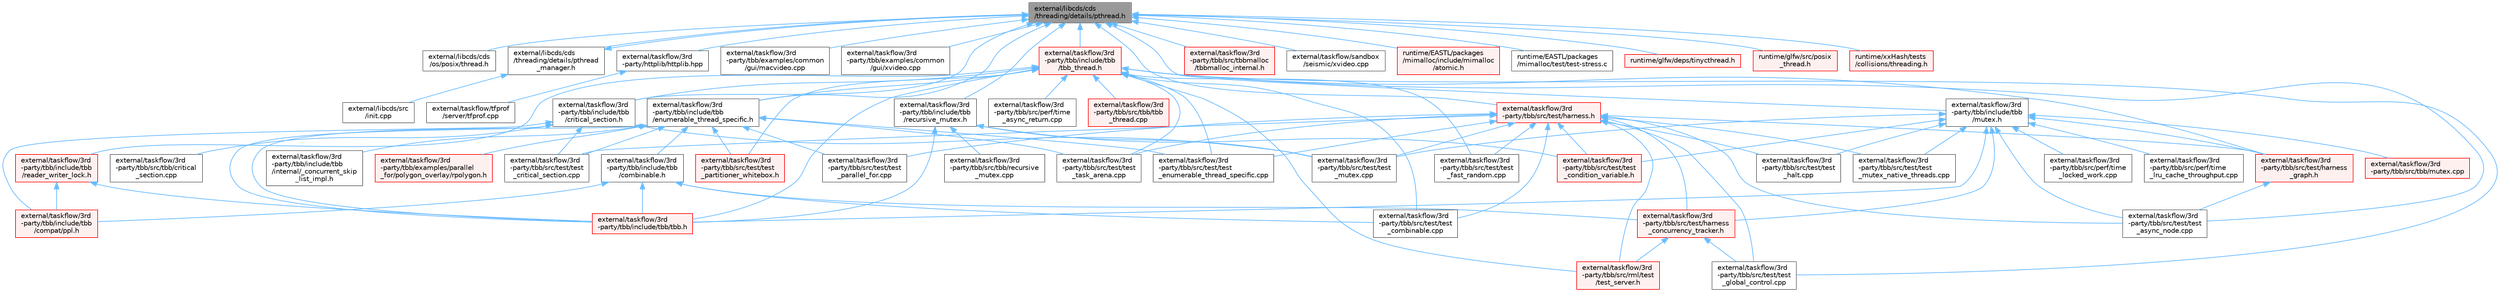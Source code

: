 digraph "external/libcds/cds/threading/details/pthread.h"
{
 // LATEX_PDF_SIZE
  bgcolor="transparent";
  edge [fontname=Helvetica,fontsize=10,labelfontname=Helvetica,labelfontsize=10];
  node [fontname=Helvetica,fontsize=10,shape=box,height=0.2,width=0.4];
  Node1 [id="Node000001",label="external/libcds/cds\l/threading/details/pthread.h",height=0.2,width=0.4,color="gray40", fillcolor="grey60", style="filled", fontcolor="black",tooltip=" "];
  Node1 -> Node2 [id="edge1_Node000001_Node000002",dir="back",color="steelblue1",style="solid",tooltip=" "];
  Node2 [id="Node000002",label="external/libcds/cds\l/os/posix/thread.h",height=0.2,width=0.4,color="grey40", fillcolor="white", style="filled",URL="$cds_2os_2posix_2thread_8h.html",tooltip=" "];
  Node1 -> Node3 [id="edge2_Node000001_Node000003",dir="back",color="steelblue1",style="solid",tooltip=" "];
  Node3 [id="Node000003",label="external/libcds/cds\l/threading/details/pthread\l_manager.h",height=0.2,width=0.4,color="grey40", fillcolor="white", style="filled",URL="$pthread__manager_8h.html",tooltip=" "];
  Node3 -> Node1 [id="edge3_Node000003_Node000001",dir="back",color="steelblue1",style="solid",tooltip=" "];
  Node3 -> Node4 [id="edge4_Node000003_Node000004",dir="back",color="steelblue1",style="solid",tooltip=" "];
  Node4 [id="Node000004",label="external/libcds/src\l/init.cpp",height=0.2,width=0.4,color="grey40", fillcolor="white", style="filled",URL="$libcds_2src_2init_8cpp.html",tooltip=" "];
  Node1 -> Node5 [id="edge5_Node000001_Node000005",dir="back",color="steelblue1",style="solid",tooltip=" "];
  Node5 [id="Node000005",label="external/taskflow/3rd\l-party/httplib/httplib.hpp",height=0.2,width=0.4,color="grey40", fillcolor="white", style="filled",URL="$httplib_8hpp.html",tooltip=" "];
  Node5 -> Node6 [id="edge6_Node000005_Node000006",dir="back",color="steelblue1",style="solid",tooltip=" "];
  Node6 [id="Node000006",label="external/taskflow/tfprof\l/server/tfprof.cpp",height=0.2,width=0.4,color="grey40", fillcolor="white", style="filled",URL="$tfprof_8cpp.html",tooltip=" "];
  Node1 -> Node7 [id="edge7_Node000001_Node000007",dir="back",color="steelblue1",style="solid",tooltip=" "];
  Node7 [id="Node000007",label="external/taskflow/3rd\l-party/tbb/examples/common\l/gui/macvideo.cpp",height=0.2,width=0.4,color="grey40", fillcolor="white", style="filled",URL="$macvideo_8cpp.html",tooltip=" "];
  Node1 -> Node8 [id="edge8_Node000001_Node000008",dir="back",color="steelblue1",style="solid",tooltip=" "];
  Node8 [id="Node000008",label="external/taskflow/3rd\l-party/tbb/examples/common\l/gui/xvideo.cpp",height=0.2,width=0.4,color="grey40", fillcolor="white", style="filled",URL="$3rd-party_2tbb_2examples_2common_2gui_2xvideo_8cpp.html",tooltip=" "];
  Node1 -> Node9 [id="edge9_Node000001_Node000009",dir="back",color="steelblue1",style="solid",tooltip=" "];
  Node9 [id="Node000009",label="external/taskflow/3rd\l-party/tbb/include/tbb\l/critical_section.h",height=0.2,width=0.4,color="grey40", fillcolor="white", style="filled",URL="$critical__section_8h.html",tooltip=" "];
  Node9 -> Node10 [id="edge10_Node000009_Node000010",dir="back",color="steelblue1",style="solid",tooltip=" "];
  Node10 [id="Node000010",label="external/taskflow/3rd\l-party/tbb/include/tbb\l/compat/ppl.h",height=0.2,width=0.4,color="red", fillcolor="#FFF0F0", style="filled",URL="$ppl_8h.html",tooltip=" "];
  Node9 -> Node12 [id="edge11_Node000009_Node000012",dir="back",color="steelblue1",style="solid",tooltip=" "];
  Node12 [id="Node000012",label="external/taskflow/3rd\l-party/tbb/include/tbb/tbb.h",height=0.2,width=0.4,color="red", fillcolor="#FFF0F0", style="filled",URL="$tbb_8h.html",tooltip=" "];
  Node9 -> Node15 [id="edge12_Node000009_Node000015",dir="back",color="steelblue1",style="solid",tooltip=" "];
  Node15 [id="Node000015",label="external/taskflow/3rd\l-party/tbb/src/tbb/critical\l_section.cpp",height=0.2,width=0.4,color="grey40", fillcolor="white", style="filled",URL="$critical__section_8cpp.html",tooltip=" "];
  Node9 -> Node16 [id="edge13_Node000009_Node000016",dir="back",color="steelblue1",style="solid",tooltip=" "];
  Node16 [id="Node000016",label="external/taskflow/3rd\l-party/tbb/src/test/test\l_critical_section.cpp",height=0.2,width=0.4,color="grey40", fillcolor="white", style="filled",URL="$test__critical__section_8cpp.html",tooltip=" "];
  Node9 -> Node17 [id="edge14_Node000009_Node000017",dir="back",color="steelblue1",style="solid",tooltip=" "];
  Node17 [id="Node000017",label="external/taskflow/3rd\l-party/tbb/src/test/test\l_mutex.cpp",height=0.2,width=0.4,color="grey40", fillcolor="white", style="filled",URL="$test__mutex_8cpp.html",tooltip=" "];
  Node1 -> Node18 [id="edge15_Node000001_Node000018",dir="back",color="steelblue1",style="solid",tooltip=" "];
  Node18 [id="Node000018",label="external/taskflow/3rd\l-party/tbb/include/tbb\l/enumerable_thread_specific.h",height=0.2,width=0.4,color="grey40", fillcolor="white", style="filled",URL="$enumerable__thread__specific_8h.html",tooltip=" "];
  Node18 -> Node19 [id="edge16_Node000018_Node000019",dir="back",color="steelblue1",style="solid",tooltip=" "];
  Node19 [id="Node000019",label="external/taskflow/3rd\l-party/tbb/examples/parallel\l_for/polygon_overlay/rpolygon.h",height=0.2,width=0.4,color="red", fillcolor="#FFF0F0", style="filled",URL="$rpolygon_8h.html",tooltip=" "];
  Node18 -> Node24 [id="edge17_Node000018_Node000024",dir="back",color="steelblue1",style="solid",tooltip=" "];
  Node24 [id="Node000024",label="external/taskflow/3rd\l-party/tbb/include/tbb\l/combinable.h",height=0.2,width=0.4,color="grey40", fillcolor="white", style="filled",URL="$combinable_8h.html",tooltip=" "];
  Node24 -> Node10 [id="edge18_Node000024_Node000010",dir="back",color="steelblue1",style="solid",tooltip=" "];
  Node24 -> Node12 [id="edge19_Node000024_Node000012",dir="back",color="steelblue1",style="solid",tooltip=" "];
  Node24 -> Node25 [id="edge20_Node000024_Node000025",dir="back",color="steelblue1",style="solid",tooltip=" "];
  Node25 [id="Node000025",label="external/taskflow/3rd\l-party/tbb/src/test/harness\l_concurrency_tracker.h",height=0.2,width=0.4,color="red", fillcolor="#FFF0F0", style="filled",URL="$harness__concurrency__tracker_8h.html",tooltip=" "];
  Node25 -> Node26 [id="edge21_Node000025_Node000026",dir="back",color="steelblue1",style="solid",tooltip=" "];
  Node26 [id="Node000026",label="external/taskflow/3rd\l-party/tbb/src/rml/test\l/test_server.h",height=0.2,width=0.4,color="red", fillcolor="#FFF0F0", style="filled",URL="$test__server_8h.html",tooltip=" "];
  Node25 -> Node30 [id="edge22_Node000025_Node000030",dir="back",color="steelblue1",style="solid",tooltip=" "];
  Node30 [id="Node000030",label="external/taskflow/3rd\l-party/tbb/src/test/test\l_global_control.cpp",height=0.2,width=0.4,color="grey40", fillcolor="white", style="filled",URL="$test__global__control_8cpp.html",tooltip=" "];
  Node24 -> Node35 [id="edge23_Node000024_Node000035",dir="back",color="steelblue1",style="solid",tooltip=" "];
  Node35 [id="Node000035",label="external/taskflow/3rd\l-party/tbb/src/test/test\l_combinable.cpp",height=0.2,width=0.4,color="grey40", fillcolor="white", style="filled",URL="$test__combinable_8cpp.html",tooltip=" "];
  Node18 -> Node36 [id="edge24_Node000018_Node000036",dir="back",color="steelblue1",style="solid",tooltip=" "];
  Node36 [id="Node000036",label="external/taskflow/3rd\l-party/tbb/include/tbb\l/internal/_concurrent_skip\l_list_impl.h",height=0.2,width=0.4,color="grey40", fillcolor="white", style="filled",URL="$__concurrent__skip__list__impl_8h.html",tooltip=" "];
  Node18 -> Node12 [id="edge25_Node000018_Node000012",dir="back",color="steelblue1",style="solid",tooltip=" "];
  Node18 -> Node16 [id="edge26_Node000018_Node000016",dir="back",color="steelblue1",style="solid",tooltip=" "];
  Node18 -> Node37 [id="edge27_Node000018_Node000037",dir="back",color="steelblue1",style="solid",tooltip=" "];
  Node37 [id="Node000037",label="external/taskflow/3rd\l-party/tbb/src/test/test\l_enumerable_thread_specific.cpp",height=0.2,width=0.4,color="grey40", fillcolor="white", style="filled",URL="$test__enumerable__thread__specific_8cpp.html",tooltip=" "];
  Node18 -> Node38 [id="edge28_Node000018_Node000038",dir="back",color="steelblue1",style="solid",tooltip=" "];
  Node38 [id="Node000038",label="external/taskflow/3rd\l-party/tbb/src/test/test\l_parallel_for.cpp",height=0.2,width=0.4,color="grey40", fillcolor="white", style="filled",URL="$test__parallel__for_8cpp.html",tooltip=" "];
  Node18 -> Node39 [id="edge29_Node000018_Node000039",dir="back",color="steelblue1",style="solid",tooltip=" "];
  Node39 [id="Node000039",label="external/taskflow/3rd\l-party/tbb/src/test/test\l_partitioner_whitebox.h",height=0.2,width=0.4,color="red", fillcolor="#FFF0F0", style="filled",URL="$test__partitioner__whitebox_8h.html",tooltip=" "];
  Node18 -> Node41 [id="edge30_Node000018_Node000041",dir="back",color="steelblue1",style="solid",tooltip=" "];
  Node41 [id="Node000041",label="external/taskflow/3rd\l-party/tbb/src/test/test\l_task_arena.cpp",height=0.2,width=0.4,color="grey40", fillcolor="white", style="filled",URL="$test__task__arena_8cpp.html",tooltip=" "];
  Node1 -> Node42 [id="edge31_Node000001_Node000042",dir="back",color="steelblue1",style="solid",tooltip=" "];
  Node42 [id="Node000042",label="external/taskflow/3rd\l-party/tbb/include/tbb\l/mutex.h",height=0.2,width=0.4,color="grey40", fillcolor="white", style="filled",URL="$mutex_8h.html",tooltip=" "];
  Node42 -> Node12 [id="edge32_Node000042_Node000012",dir="back",color="steelblue1",style="solid",tooltip=" "];
  Node42 -> Node43 [id="edge33_Node000042_Node000043",dir="back",color="steelblue1",style="solid",tooltip=" "];
  Node43 [id="Node000043",label="external/taskflow/3rd\l-party/tbb/src/perf/time\l_locked_work.cpp",height=0.2,width=0.4,color="grey40", fillcolor="white", style="filled",URL="$time__locked__work_8cpp.html",tooltip=" "];
  Node42 -> Node44 [id="edge34_Node000042_Node000044",dir="back",color="steelblue1",style="solid",tooltip=" "];
  Node44 [id="Node000044",label="external/taskflow/3rd\l-party/tbb/src/perf/time\l_lru_cache_throughput.cpp",height=0.2,width=0.4,color="grey40", fillcolor="white", style="filled",URL="$time__lru__cache__throughput_8cpp.html",tooltip=" "];
  Node42 -> Node45 [id="edge35_Node000042_Node000045",dir="back",color="steelblue1",style="solid",tooltip=" "];
  Node45 [id="Node000045",label="external/taskflow/3rd\l-party/tbb/src/tbb/mutex.cpp",height=0.2,width=0.4,color="red", fillcolor="#FFF0F0", style="filled",URL="$mutex_8cpp.html",tooltip=" "];
  Node42 -> Node25 [id="edge36_Node000042_Node000025",dir="back",color="steelblue1",style="solid",tooltip=" "];
  Node42 -> Node52 [id="edge37_Node000042_Node000052",dir="back",color="steelblue1",style="solid",tooltip=" "];
  Node52 [id="Node000052",label="external/taskflow/3rd\l-party/tbb/src/test/harness\l_graph.h",height=0.2,width=0.4,color="red", fillcolor="#FFF0F0", style="filled",URL="$harness__graph_8h.html",tooltip=" "];
  Node52 -> Node53 [id="edge38_Node000052_Node000053",dir="back",color="steelblue1",style="solid",tooltip=" "];
  Node53 [id="Node000053",label="external/taskflow/3rd\l-party/tbb/src/test/test\l_async_node.cpp",height=0.2,width=0.4,color="grey40", fillcolor="white", style="filled",URL="$test__async__node_8cpp.html",tooltip=" "];
  Node42 -> Node53 [id="edge39_Node000042_Node000053",dir="back",color="steelblue1",style="solid",tooltip=" "];
  Node42 -> Node73 [id="edge40_Node000042_Node000073",dir="back",color="steelblue1",style="solid",tooltip=" "];
  Node73 [id="Node000073",label="external/taskflow/3rd\l-party/tbb/src/test/test\l_condition_variable.h",height=0.2,width=0.4,color="red", fillcolor="#FFF0F0", style="filled",URL="$test__condition__variable_8h.html",tooltip=" "];
  Node42 -> Node75 [id="edge41_Node000042_Node000075",dir="back",color="steelblue1",style="solid",tooltip=" "];
  Node75 [id="Node000075",label="external/taskflow/3rd\l-party/tbb/src/test/test\l_halt.cpp",height=0.2,width=0.4,color="grey40", fillcolor="white", style="filled",URL="$test__halt_8cpp.html",tooltip=" "];
  Node42 -> Node17 [id="edge42_Node000042_Node000017",dir="back",color="steelblue1",style="solid",tooltip=" "];
  Node42 -> Node76 [id="edge43_Node000042_Node000076",dir="back",color="steelblue1",style="solid",tooltip=" "];
  Node76 [id="Node000076",label="external/taskflow/3rd\l-party/tbb/src/test/test\l_mutex_native_threads.cpp",height=0.2,width=0.4,color="grey40", fillcolor="white", style="filled",URL="$test__mutex__native__threads_8cpp.html",tooltip=" "];
  Node1 -> Node77 [id="edge44_Node000001_Node000077",dir="back",color="steelblue1",style="solid",tooltip=" "];
  Node77 [id="Node000077",label="external/taskflow/3rd\l-party/tbb/include/tbb\l/recursive_mutex.h",height=0.2,width=0.4,color="grey40", fillcolor="white", style="filled",URL="$recursive__mutex_8h.html",tooltip=" "];
  Node77 -> Node12 [id="edge45_Node000077_Node000012",dir="back",color="steelblue1",style="solid",tooltip=" "];
  Node77 -> Node78 [id="edge46_Node000077_Node000078",dir="back",color="steelblue1",style="solid",tooltip=" "];
  Node78 [id="Node000078",label="external/taskflow/3rd\l-party/tbb/src/tbb/recursive\l_mutex.cpp",height=0.2,width=0.4,color="grey40", fillcolor="white", style="filled",URL="$recursive__mutex_8cpp.html",tooltip=" "];
  Node77 -> Node73 [id="edge47_Node000077_Node000073",dir="back",color="steelblue1",style="solid",tooltip=" "];
  Node77 -> Node17 [id="edge48_Node000077_Node000017",dir="back",color="steelblue1",style="solid",tooltip=" "];
  Node1 -> Node79 [id="edge49_Node000001_Node000079",dir="back",color="steelblue1",style="solid",tooltip=" "];
  Node79 [id="Node000079",label="external/taskflow/3rd\l-party/tbb/include/tbb\l/tbb_thread.h",height=0.2,width=0.4,color="red", fillcolor="#FFF0F0", style="filled",URL="$tbb__thread_8h.html",tooltip=" "];
  Node79 -> Node9 [id="edge50_Node000079_Node000009",dir="back",color="steelblue1",style="solid",tooltip=" "];
  Node79 -> Node18 [id="edge51_Node000079_Node000018",dir="back",color="steelblue1",style="solid",tooltip=" "];
  Node79 -> Node80 [id="edge52_Node000079_Node000080",dir="back",color="steelblue1",style="solid",tooltip=" "];
  Node80 [id="Node000080",label="external/taskflow/3rd\l-party/tbb/include/tbb\l/reader_writer_lock.h",height=0.2,width=0.4,color="red", fillcolor="#FFF0F0", style="filled",URL="$reader__writer__lock_8h.html",tooltip=" "];
  Node80 -> Node10 [id="edge53_Node000080_Node000010",dir="back",color="steelblue1",style="solid",tooltip=" "];
  Node80 -> Node12 [id="edge54_Node000080_Node000012",dir="back",color="steelblue1",style="solid",tooltip=" "];
  Node79 -> Node12 [id="edge55_Node000079_Node000012",dir="back",color="steelblue1",style="solid",tooltip=" "];
  Node79 -> Node83 [id="edge56_Node000079_Node000083",dir="back",color="steelblue1",style="solid",tooltip=" "];
  Node83 [id="Node000083",label="external/taskflow/3rd\l-party/tbb/src/perf/time\l_async_return.cpp",height=0.2,width=0.4,color="grey40", fillcolor="white", style="filled",URL="$time__async__return_8cpp.html",tooltip=" "];
  Node79 -> Node26 [id="edge57_Node000079_Node000026",dir="back",color="steelblue1",style="solid",tooltip=" "];
  Node79 -> Node84 [id="edge58_Node000079_Node000084",dir="back",color="steelblue1",style="solid",tooltip=" "];
  Node84 [id="Node000084",label="external/taskflow/3rd\l-party/tbb/src/tbb/tbb\l_thread.cpp",height=0.2,width=0.4,color="red", fillcolor="#FFF0F0", style="filled",URL="$tbb__thread_8cpp.html",tooltip=" "];
  Node79 -> Node52 [id="edge59_Node000079_Node000052",dir="back",color="steelblue1",style="solid",tooltip=" "];
  Node79 -> Node53 [id="edge60_Node000079_Node000053",dir="back",color="steelblue1",style="solid",tooltip=" "];
  Node79 -> Node35 [id="edge61_Node000079_Node000035",dir="back",color="steelblue1",style="solid",tooltip=" "];
  Node79 -> Node37 [id="edge62_Node000079_Node000037",dir="back",color="steelblue1",style="solid",tooltip=" "];
  Node79 -> Node48 [id="edge63_Node000079_Node000048",dir="back",color="steelblue1",style="solid",tooltip=" "];
  Node48 [id="Node000048",label="external/taskflow/3rd\l-party/tbb/src/test/test\l_fast_random.cpp",height=0.2,width=0.4,color="grey40", fillcolor="white", style="filled",URL="$test__fast__random_8cpp.html",tooltip=" "];
  Node79 -> Node30 [id="edge64_Node000079_Node000030",dir="back",color="steelblue1",style="solid",tooltip=" "];
  Node79 -> Node39 [id="edge65_Node000079_Node000039",dir="back",color="steelblue1",style="solid",tooltip=" "];
  Node79 -> Node41 [id="edge66_Node000079_Node000041",dir="back",color="steelblue1",style="solid",tooltip=" "];
  Node1 -> Node89 [id="edge67_Node000001_Node000089",dir="back",color="steelblue1",style="solid",tooltip=" "];
  Node89 [id="Node000089",label="external/taskflow/3rd\l-party/tbb/src/tbbmalloc\l/tbbmalloc_internal.h",height=0.2,width=0.4,color="red", fillcolor="#FFF0F0", style="filled",URL="$tbbmalloc__internal_8h.html",tooltip=" "];
  Node1 -> Node95 [id="edge68_Node000001_Node000095",dir="back",color="steelblue1",style="solid",tooltip=" "];
  Node95 [id="Node000095",label="external/taskflow/3rd\l-party/tbb/src/test/harness.h",height=0.2,width=0.4,color="red", fillcolor="#FFF0F0", style="filled",URL="$harness_8h.html",tooltip=" "];
  Node95 -> Node26 [id="edge69_Node000095_Node000026",dir="back",color="steelblue1",style="solid",tooltip=" "];
  Node95 -> Node25 [id="edge70_Node000095_Node000025",dir="back",color="steelblue1",style="solid",tooltip=" "];
  Node95 -> Node52 [id="edge71_Node000095_Node000052",dir="back",color="steelblue1",style="solid",tooltip=" "];
  Node95 -> Node53 [id="edge72_Node000095_Node000053",dir="back",color="steelblue1",style="solid",tooltip=" "];
  Node95 -> Node35 [id="edge73_Node000095_Node000035",dir="back",color="steelblue1",style="solid",tooltip=" "];
  Node95 -> Node73 [id="edge74_Node000095_Node000073",dir="back",color="steelblue1",style="solid",tooltip=" "];
  Node95 -> Node16 [id="edge75_Node000095_Node000016",dir="back",color="steelblue1",style="solid",tooltip=" "];
  Node95 -> Node37 [id="edge76_Node000095_Node000037",dir="back",color="steelblue1",style="solid",tooltip=" "];
  Node95 -> Node48 [id="edge77_Node000095_Node000048",dir="back",color="steelblue1",style="solid",tooltip=" "];
  Node95 -> Node30 [id="edge78_Node000095_Node000030",dir="back",color="steelblue1",style="solid",tooltip=" "];
  Node95 -> Node75 [id="edge79_Node000095_Node000075",dir="back",color="steelblue1",style="solid",tooltip=" "];
  Node95 -> Node17 [id="edge80_Node000095_Node000017",dir="back",color="steelblue1",style="solid",tooltip=" "];
  Node95 -> Node76 [id="edge81_Node000095_Node000076",dir="back",color="steelblue1",style="solid",tooltip=" "];
  Node95 -> Node38 [id="edge82_Node000095_Node000038",dir="back",color="steelblue1",style="solid",tooltip=" "];
  Node95 -> Node41 [id="edge83_Node000095_Node000041",dir="back",color="steelblue1",style="solid",tooltip=" "];
  Node1 -> Node204 [id="edge84_Node000001_Node000204",dir="back",color="steelblue1",style="solid",tooltip=" "];
  Node204 [id="Node000204",label="external/taskflow/sandbox\l/seismic/xvideo.cpp",height=0.2,width=0.4,color="grey40", fillcolor="white", style="filled",URL="$sandbox_2seismic_2xvideo_8cpp.html",tooltip=" "];
  Node1 -> Node205 [id="edge85_Node000001_Node000205",dir="back",color="steelblue1",style="solid",tooltip=" "];
  Node205 [id="Node000205",label="runtime/EASTL/packages\l/mimalloc/include/mimalloc\l/atomic.h",height=0.2,width=0.4,color="red", fillcolor="#FFF0F0", style="filled",URL="$runtime_2_e_a_s_t_l_2packages_2mimalloc_2include_2mimalloc_2atomic_8h.html",tooltip=" "];
  Node1 -> Node236 [id="edge86_Node000001_Node000236",dir="back",color="steelblue1",style="solid",tooltip=" "];
  Node236 [id="Node000236",label="runtime/EASTL/packages\l/mimalloc/test/test-stress.c",height=0.2,width=0.4,color="grey40", fillcolor="white", style="filled",URL="$test-stress_8c.html",tooltip=" "];
  Node1 -> Node237 [id="edge87_Node000001_Node000237",dir="back",color="steelblue1",style="solid",tooltip=" "];
  Node237 [id="Node000237",label="runtime/glfw/deps/tinycthread.h",height=0.2,width=0.4,color="red", fillcolor="#FFF0F0", style="filled",URL="$tinycthread_8h.html",tooltip=" "];
  Node1 -> Node242 [id="edge88_Node000001_Node000242",dir="back",color="steelblue1",style="solid",tooltip=" "];
  Node242 [id="Node000242",label="runtime/glfw/src/posix\l_thread.h",height=0.2,width=0.4,color="red", fillcolor="#FFF0F0", style="filled",URL="$posix__thread_8h.html",tooltip=" "];
  Node1 -> Node285 [id="edge89_Node000001_Node000285",dir="back",color="steelblue1",style="solid",tooltip=" "];
  Node285 [id="Node000285",label="runtime/xxHash/tests\l/collisions/threading.h",height=0.2,width=0.4,color="red", fillcolor="#FFF0F0", style="filled",URL="$runtime_2xx_hash_2tests_2collisions_2threading_8h.html",tooltip=" "];
}
